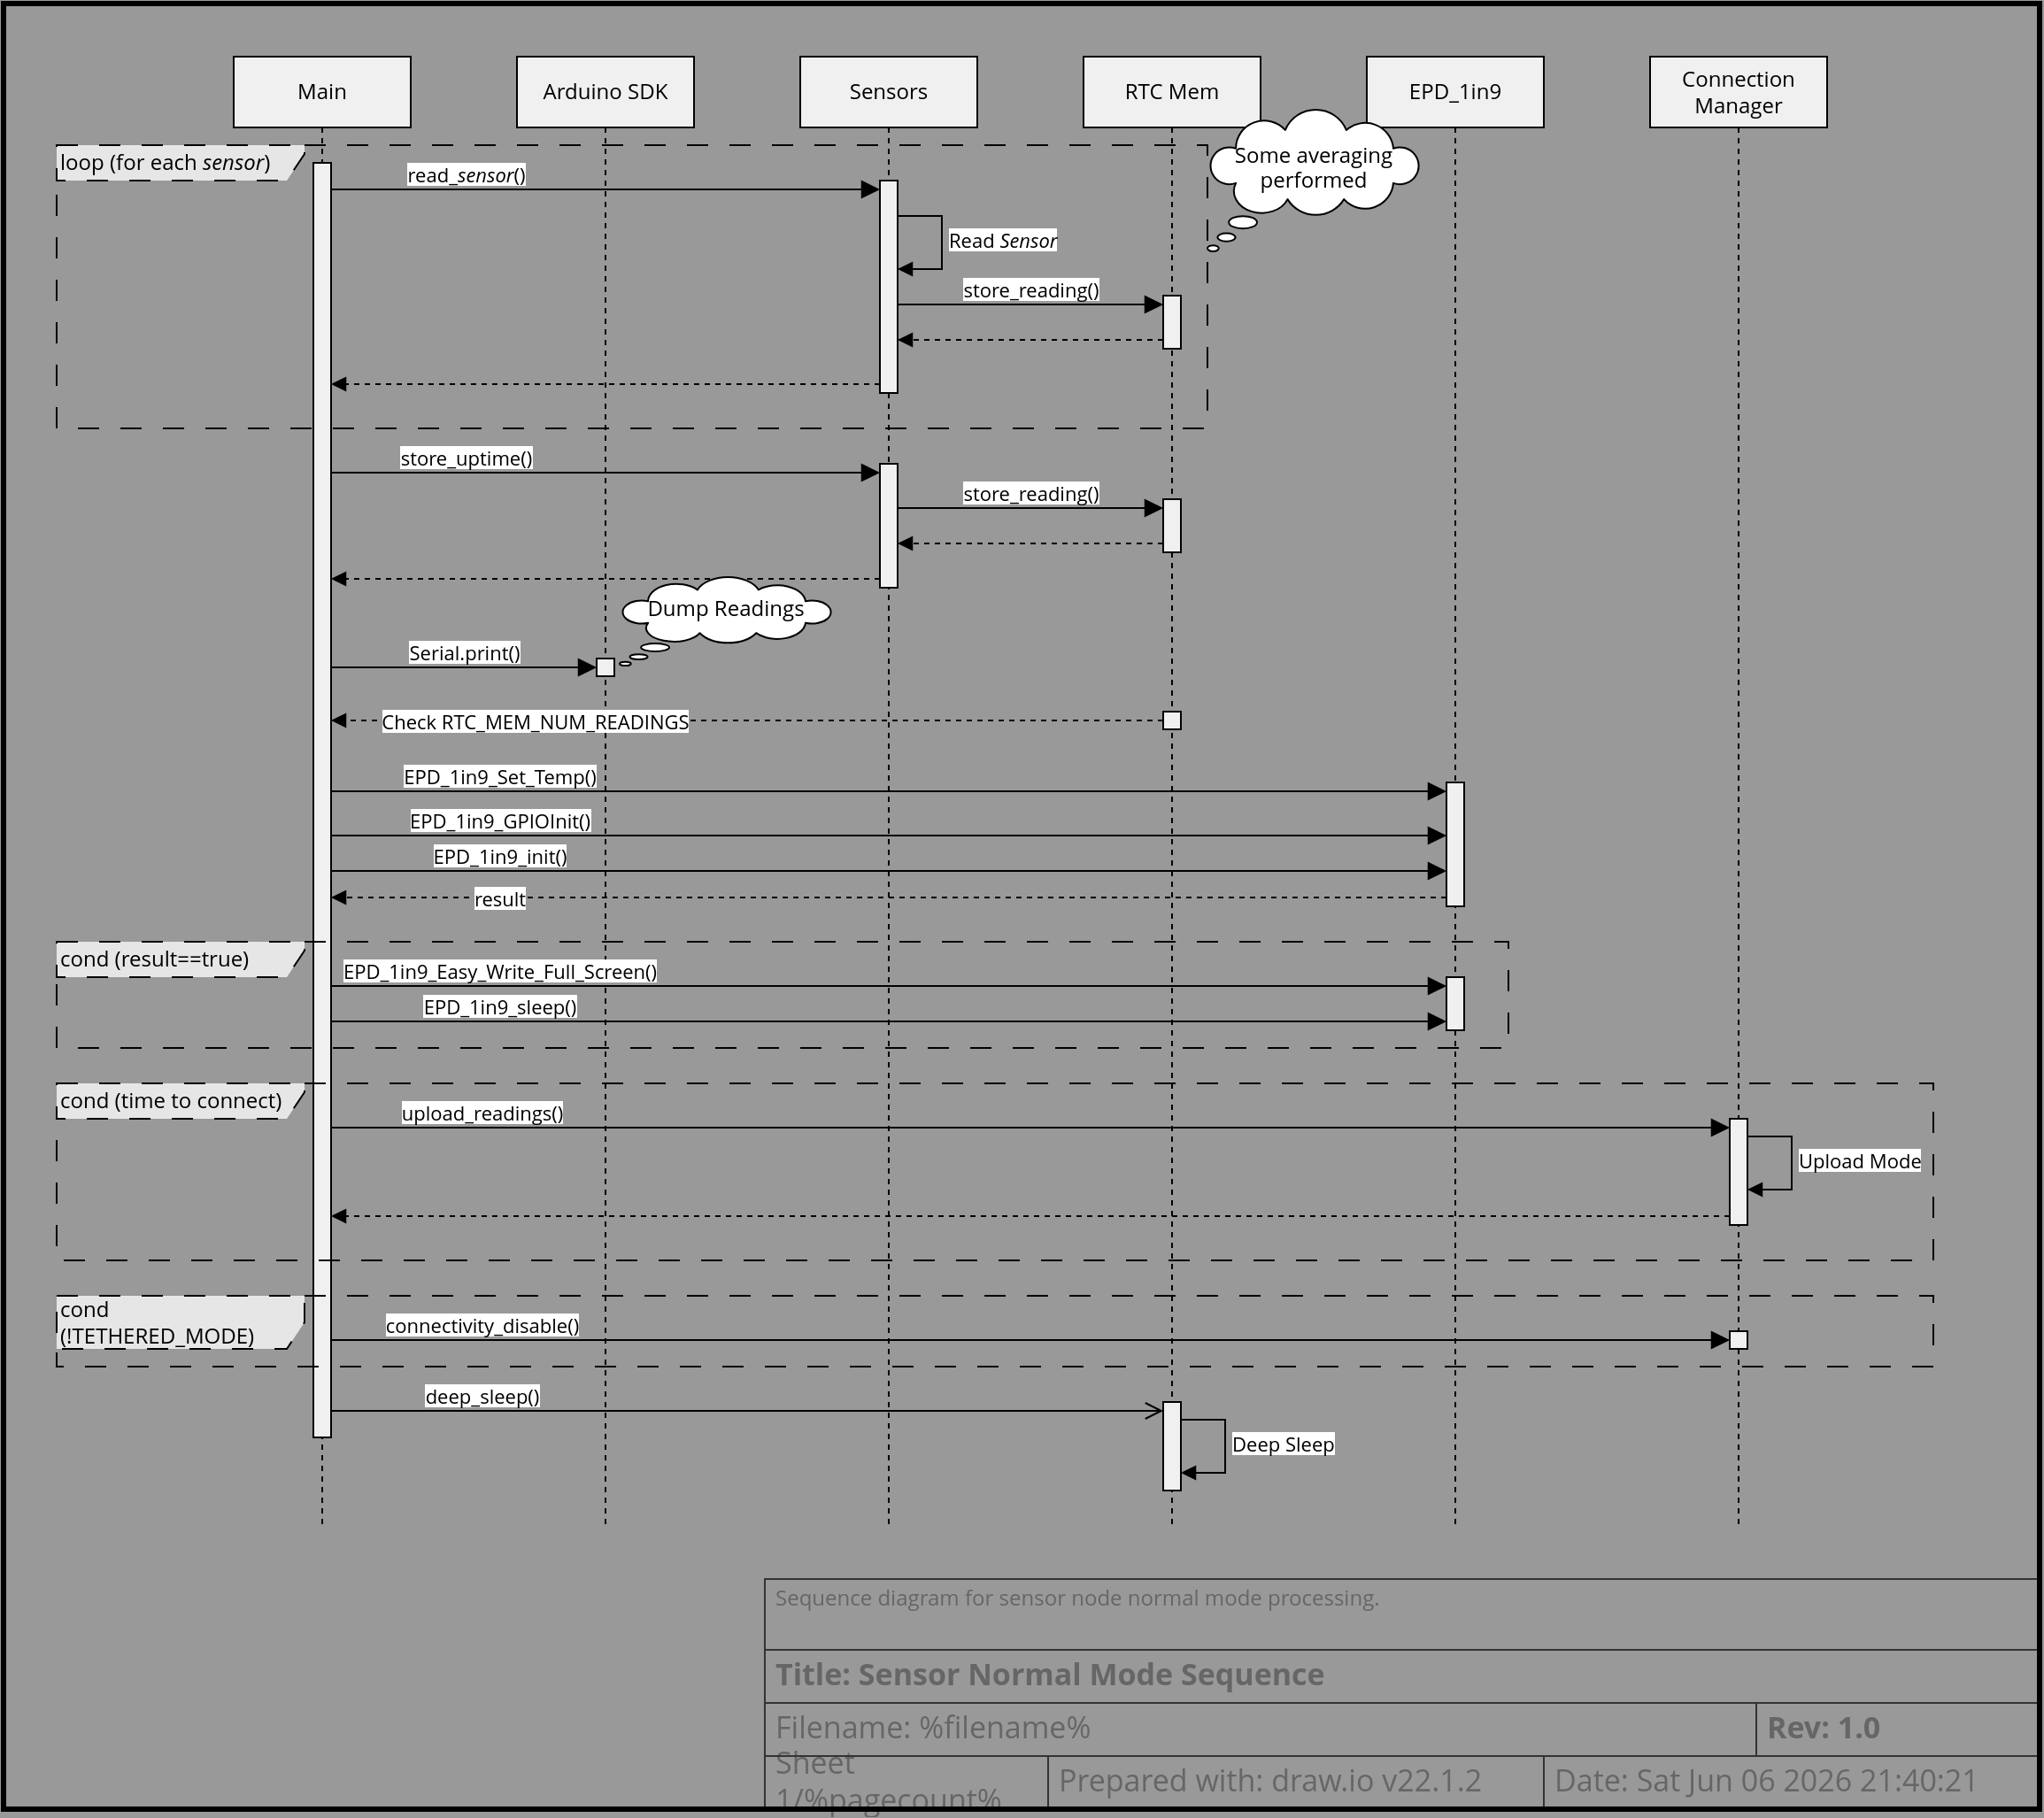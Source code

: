 <mxfile version="22.1.2" type="device">
  <diagram name="Sensor Normal Mode Sequence" id="fo18u6Ch1KVScq3Fo-Wy">
    <mxGraphModel dx="1902" dy="1545" grid="1" gridSize="10" guides="1" tooltips="1" connect="1" arrows="1" fold="1" page="1" pageScale="1" pageWidth="800" pageHeight="350" background="#999999" math="0" shadow="0">
      <root>
        <object label="" description="Sequence diagram for sensor node normal mode processing." rev="1.0" id="0">
          <mxCell />
        </object>
        <object label="Title Block" id="1">
          <mxCell style="locked=1;" parent="0" />
        </object>
        <mxCell id="h7L3MlKvrl_dhOmhB3lf-10" value="Prepared with: draw.io v22.1.2" style="strokeWidth=1;shadow=0;dashed=0;align=center;html=1;shape=mxgraph.mockup.text.textBox;fontColor=#666666;align=left;fontSize=17;spacingLeft=4;spacingTop=-3;whiteSpace=wrap;strokeColor=#333333;mainText=;fillColor=none;fontFamily=Open Sans;movable=1;resizable=1;rotatable=1;deletable=1;editable=1;locked=0;connectable=1;" parent="1" vertex="1">
          <mxGeometry x="220" y="300" width="280" height="30" as="geometry" />
        </mxCell>
        <object label="&lt;div align=&quot;left&quot;&gt;Sheet %pagenumber%/%pagecount%&lt;/div&gt;" placeholders="1" id="h7L3MlKvrl_dhOmhB3lf-12">
          <mxCell style="strokeWidth=1;shadow=0;dashed=0;align=left;html=1;shape=mxgraph.mockup.text.textBox;fontColor=#666666;align=left;fontSize=17;spacingLeft=4;spacingTop=-3;whiteSpace=wrap;strokeColor=#333333;mainText=;fillColor=none;fontFamily=Open Sans;movable=1;resizable=1;rotatable=1;deletable=1;editable=1;locked=0;connectable=1;" parent="1" vertex="1">
            <mxGeometry x="60" y="300" width="160" height="30" as="geometry" />
          </mxCell>
        </object>
        <object label="Date: &lt;font style=&quot;font-size: 17px;&quot;&gt;%date{ddd mmm dd yyyy HH:MM:ss}%&lt;/font&gt;" placeholders="1" id="h7L3MlKvrl_dhOmhB3lf-13">
          <mxCell style="strokeWidth=1;shadow=0;dashed=0;align=center;html=1;shape=mxgraph.mockup.text.textBox;fontColor=#666666;align=left;fontSize=17;spacingLeft=4;spacingTop=-3;whiteSpace=wrap;strokeColor=#333333;mainText=;fillColor=none;fontFamily=Open Sans;movable=1;resizable=1;rotatable=1;deletable=1;editable=1;locked=0;connectable=1;" parent="1" vertex="1">
            <mxGeometry x="500" y="300" width="280" height="30" as="geometry" />
          </mxCell>
        </object>
        <object label="&lt;b&gt;Title: %page%&lt;/b&gt;" placeholders="1" id="h7L3MlKvrl_dhOmhB3lf-14">
          <mxCell style="strokeWidth=1;shadow=0;dashed=0;align=center;html=1;shape=mxgraph.mockup.text.textBox;fontColor=#666666;align=left;fontSize=17;spacingLeft=4;spacingTop=-3;whiteSpace=wrap;strokeColor=#333333;mainText=;fillColor=none;fontFamily=Open Sans;movable=1;resizable=1;rotatable=1;deletable=1;editable=1;locked=0;connectable=1;" parent="1" vertex="1">
            <mxGeometry x="60" y="240" width="720" height="30" as="geometry" />
          </mxCell>
        </object>
        <object label="Filename: %filename%" placeholders="1" id="h7L3MlKvrl_dhOmhB3lf-15">
          <mxCell style="strokeWidth=1;shadow=0;dashed=0;align=center;html=1;shape=mxgraph.mockup.text.textBox;fontColor=#666666;align=left;fontSize=17;spacingLeft=4;spacingTop=-3;whiteSpace=wrap;strokeColor=#333333;mainText=;fillColor=none;fontFamily=Open Sans;movable=1;resizable=1;rotatable=1;deletable=1;editable=1;locked=0;connectable=1;" parent="1" vertex="1">
            <mxGeometry x="60" y="270" width="560" height="30" as="geometry" />
          </mxCell>
        </object>
        <object label="&lt;div align=&quot;left&quot;&gt;%description%&lt;/div&gt;" placeholders="1" id="h7L3MlKvrl_dhOmhB3lf-16">
          <mxCell style="strokeWidth=1;shadow=0;dashed=0;html=1;shape=mxgraph.mockup.text.textBox;fontColor=#666666;align=left;verticalAlign=top;fontSize=12;spacingLeft=4;spacingTop=-3;whiteSpace=wrap;strokeColor=#333333;mainText=;fillColor=none;fontFamily=Open Sans;movable=1;resizable=1;rotatable=1;deletable=1;editable=1;locked=0;connectable=1;" parent="1" vertex="1">
            <mxGeometry x="60" y="200" width="720" height="40" as="geometry" />
          </mxCell>
        </object>
        <object label="&lt;b&gt;Rev: %rev%&lt;br&gt;&lt;/b&gt;" placeholders="1" id="EyKvBmyPNv_MzgSUc5b6-1">
          <mxCell style="strokeWidth=1;shadow=0;dashed=0;align=center;html=1;shape=mxgraph.mockup.text.textBox;fontColor=#666666;align=left;fontSize=17;spacingLeft=4;spacingTop=-3;whiteSpace=wrap;strokeColor=#333333;mainText=;fillColor=none;fontFamily=Open Sans;movable=1;resizable=1;rotatable=1;deletable=1;editable=1;locked=0;connectable=1;" parent="1" vertex="1">
            <mxGeometry x="620" y="270" width="160" height="30" as="geometry" />
          </mxCell>
        </object>
        <object label="Drawing Frame" id="2jkEU8j2_UPUL1MGRyPS-1">
          <mxCell style="locked=1;" parent="0" />
        </object>
        <mxCell id="2jkEU8j2_UPUL1MGRyPS-2" value="" style="rounded=0;whiteSpace=wrap;html=1;fillColor=none;strokeWidth=3;movable=1;resizable=1;rotatable=1;deletable=1;editable=1;locked=0;connectable=1;" parent="2jkEU8j2_UPUL1MGRyPS-1" vertex="1">
          <mxGeometry x="-370" y="-690" width="1150" height="1020" as="geometry" />
        </mxCell>
        <object label="Document" id="NbdiYjX3MhI7OpqD2NvG-1">
          <mxCell parent="0" />
        </object>
        <mxCell id="Vnb5AgPsAo-sSzrVky8_-30" value="Deep Sleep" style="html=1;align=left;spacingLeft=2;endArrow=block;rounded=0;edgeStyle=orthogonalEdgeStyle;curved=0;rounded=0;fontFamily=Open Sans;" edge="1" parent="NbdiYjX3MhI7OpqD2NvG-1">
          <mxGeometry relative="1" as="geometry">
            <mxPoint x="290" y="110" as="sourcePoint" />
            <Array as="points">
              <mxPoint x="320" y="140" />
            </Array>
            <mxPoint x="295" y="140" as="targetPoint" />
          </mxGeometry>
        </mxCell>
        <mxCell id="Vnb5AgPsAo-sSzrVky8_-29" value="Upload Mode" style="html=1;align=left;spacingLeft=2;endArrow=block;rounded=0;edgeStyle=orthogonalEdgeStyle;curved=0;rounded=0;fontFamily=Open Sans;" edge="1" parent="NbdiYjX3MhI7OpqD2NvG-1">
          <mxGeometry relative="1" as="geometry">
            <mxPoint x="610" y="-50" as="sourcePoint" />
            <Array as="points">
              <mxPoint x="640" y="-20" />
            </Array>
            <mxPoint x="615" y="-20" as="targetPoint" />
          </mxGeometry>
        </mxCell>
        <mxCell id="Iwt6Ft-PqrTWGJXxDrMG-68" value="Read &lt;i&gt;Sensor&lt;/i&gt;" style="html=1;align=left;spacingLeft=2;endArrow=block;rounded=0;edgeStyle=orthogonalEdgeStyle;curved=0;rounded=0;fontFamily=Open Sans;" parent="NbdiYjX3MhI7OpqD2NvG-1" edge="1">
          <mxGeometry relative="1" as="geometry">
            <mxPoint x="130" y="-570" as="sourcePoint" />
            <Array as="points">
              <mxPoint x="160" y="-540" />
            </Array>
            <mxPoint x="135" y="-540" as="targetPoint" />
          </mxGeometry>
        </mxCell>
        <mxCell id="Iwt6Ft-PqrTWGJXxDrMG-19" value="Arduino SDK" style="shape=umlLifeline;perimeter=lifelinePerimeter;whiteSpace=wrap;html=1;container=1;dropTarget=0;collapsible=0;recursiveResize=0;outlineConnect=0;portConstraint=eastwest;newEdgeStyle={&quot;curved&quot;:0,&quot;rounded&quot;:0};fontFamily=Open Sans;fillColor=#F0F0F0;" parent="NbdiYjX3MhI7OpqD2NvG-1" vertex="1">
          <mxGeometry x="-80" y="-660" width="100" height="830" as="geometry" />
        </mxCell>
        <mxCell id="Iwt6Ft-PqrTWGJXxDrMG-60" value="" style="html=1;points=[[0,0,0,0,5],[0,1,0,0,-5],[1,0,0,0,5],[1,1,0,0,-5]];perimeter=orthogonalPerimeter;outlineConnect=0;targetShapes=umlLifeline;portConstraint=eastwest;newEdgeStyle={&quot;curved&quot;:0,&quot;rounded&quot;:0};fontFamily=Open Sans;fillColor=#F0F0F0;" parent="Iwt6Ft-PqrTWGJXxDrMG-19" vertex="1">
          <mxGeometry x="45" y="340" width="10" height="10" as="geometry" />
        </mxCell>
        <mxCell id="Iwt6Ft-PqrTWGJXxDrMG-20" value="Sensors" style="shape=umlLifeline;perimeter=lifelinePerimeter;whiteSpace=wrap;html=1;container=1;dropTarget=0;collapsible=0;recursiveResize=0;outlineConnect=0;portConstraint=eastwest;newEdgeStyle={&quot;curved&quot;:0,&quot;rounded&quot;:0};fontFamily=Open Sans;fillColor=#F0F0F0;" parent="NbdiYjX3MhI7OpqD2NvG-1" vertex="1">
          <mxGeometry x="80" y="-660" width="100" height="830" as="geometry" />
        </mxCell>
        <mxCell id="Iwt6Ft-PqrTWGJXxDrMG-31" value="" style="html=1;points=[[0,0,0,0,5],[0,1,0,0,-5],[1,0,0,0,5],[1,1,0,0,-5]];perimeter=orthogonalPerimeter;outlineConnect=0;targetShapes=umlLifeline;portConstraint=eastwest;newEdgeStyle={&quot;curved&quot;:0,&quot;rounded&quot;:0};fontFamily=Open Sans;fillColor=#F0F0F0;" parent="Iwt6Ft-PqrTWGJXxDrMG-20" vertex="1">
          <mxGeometry x="45" y="70" width="10" height="120" as="geometry" />
        </mxCell>
        <mxCell id="Vnb5AgPsAo-sSzrVky8_-3" value="" style="html=1;points=[[0,0,0,0,5],[0,1,0,0,-5],[1,0,0,0,5],[1,1,0,0,-5]];perimeter=orthogonalPerimeter;outlineConnect=0;targetShapes=umlLifeline;portConstraint=eastwest;newEdgeStyle={&quot;curved&quot;:0,&quot;rounded&quot;:0};fontFamily=Open Sans;fillColor=#F0F0F0;" vertex="1" parent="Iwt6Ft-PqrTWGJXxDrMG-20">
          <mxGeometry x="45" y="230" width="10" height="70" as="geometry" />
        </mxCell>
        <mxCell id="Iwt6Ft-PqrTWGJXxDrMG-27" value="read_&lt;i&gt;sensor&lt;/i&gt;()" style="html=1;verticalAlign=bottom;endArrow=block;endSize=8;curved=0;rounded=0;fontFamily=Open Sans;entryX=0;entryY=0;entryDx=0;entryDy=5;entryPerimeter=0;endFill=1;fontSize=11;" parent="NbdiYjX3MhI7OpqD2NvG-1" source="Iwt6Ft-PqrTWGJXxDrMG-22" target="Iwt6Ft-PqrTWGJXxDrMG-31" edge="1">
          <mxGeometry x="-0.513" width="80" relative="1" as="geometry">
            <mxPoint x="15" y="-570" as="sourcePoint" />
            <mxPoint x="205" y="-570" as="targetPoint" />
            <mxPoint as="offset" />
          </mxGeometry>
        </mxCell>
        <mxCell id="Iwt6Ft-PqrTWGJXxDrMG-18" value="Main" style="shape=umlLifeline;perimeter=lifelinePerimeter;whiteSpace=wrap;html=1;container=1;dropTarget=0;collapsible=0;recursiveResize=0;outlineConnect=0;portConstraint=eastwest;newEdgeStyle={&quot;curved&quot;:0,&quot;rounded&quot;:0};fontFamily=Open Sans;fillColor=#F0F0F0;" parent="NbdiYjX3MhI7OpqD2NvG-1" vertex="1">
          <mxGeometry x="-240" y="-660" width="100" height="830" as="geometry" />
        </mxCell>
        <mxCell id="Iwt6Ft-PqrTWGJXxDrMG-22" value="" style="html=1;points=[[0,0,0,0,5],[0,1,0,0,-5],[1,0,0,0,5],[1,1,0,0,-5]];perimeter=orthogonalPerimeter;outlineConnect=0;targetShapes=umlLifeline;portConstraint=eastwest;newEdgeStyle={&quot;curved&quot;:0,&quot;rounded&quot;:0};fontFamily=Open Sans;fillColor=#F0F0F0;" parent="Iwt6Ft-PqrTWGJXxDrMG-18" vertex="1">
          <mxGeometry x="45" y="60" width="10" height="720" as="geometry" />
        </mxCell>
        <mxCell id="Iwt6Ft-PqrTWGJXxDrMG-33" value="EPD_1in9" style="shape=umlLifeline;perimeter=lifelinePerimeter;whiteSpace=wrap;html=1;container=1;dropTarget=0;collapsible=0;recursiveResize=0;outlineConnect=0;portConstraint=eastwest;newEdgeStyle={&quot;curved&quot;:0,&quot;rounded&quot;:0};fontFamily=Open Sans;fillColor=#F0F0F0;" parent="NbdiYjX3MhI7OpqD2NvG-1" vertex="1">
          <mxGeometry x="400" y="-660" width="100" height="830" as="geometry" />
        </mxCell>
        <mxCell id="Iwt6Ft-PqrTWGJXxDrMG-63" value="" style="html=1;points=[[0,0,0,0,5],[0,1,0,0,-5],[1,0,0,0,5],[1,1,0,0,-5]];perimeter=orthogonalPerimeter;outlineConnect=0;targetShapes=umlLifeline;portConstraint=eastwest;newEdgeStyle={&quot;curved&quot;:0,&quot;rounded&quot;:0};fontFamily=Open Sans;fillColor=#F0F0F0;" parent="Iwt6Ft-PqrTWGJXxDrMG-33" vertex="1">
          <mxGeometry x="45" y="410" width="10" height="70" as="geometry" />
        </mxCell>
        <mxCell id="Vnb5AgPsAo-sSzrVky8_-21" value="" style="html=1;points=[[0,0,0,0,5],[0,1,0,0,-5],[1,0,0,0,5],[1,1,0,0,-5]];perimeter=orthogonalPerimeter;outlineConnect=0;targetShapes=umlLifeline;portConstraint=eastwest;newEdgeStyle={&quot;curved&quot;:0,&quot;rounded&quot;:0};fontFamily=Open Sans;fillColor=#F0F0F0;" vertex="1" parent="Iwt6Ft-PqrTWGJXxDrMG-33">
          <mxGeometry x="45" y="520" width="10" height="30" as="geometry" />
        </mxCell>
        <mxCell id="X4nFBjzq5EHVSmgv_8_O-1" value="Connection Manager" style="shape=umlLifeline;perimeter=lifelinePerimeter;whiteSpace=wrap;html=1;container=1;dropTarget=0;collapsible=0;recursiveResize=0;outlineConnect=0;portConstraint=eastwest;newEdgeStyle={&quot;curved&quot;:0,&quot;rounded&quot;:0};fontFamily=Open Sans;fillColor=#F0F0F0;" parent="NbdiYjX3MhI7OpqD2NvG-1" vertex="1">
          <mxGeometry x="560" y="-660" width="100" height="830" as="geometry" />
        </mxCell>
        <mxCell id="X4nFBjzq5EHVSmgv_8_O-6" value="" style="html=1;points=[[0,0,0,0,5],[0,1,0,0,-5],[1,0,0,0,5],[1,1,0,0,-5]];perimeter=orthogonalPerimeter;outlineConnect=0;targetShapes=umlLifeline;portConstraint=eastwest;newEdgeStyle={&quot;curved&quot;:0,&quot;rounded&quot;:0};fontFamily=Open Sans;fillColor=#F0F0F0;" parent="X4nFBjzq5EHVSmgv_8_O-1" vertex="1">
          <mxGeometry x="45" y="600" width="10" height="60" as="geometry" />
        </mxCell>
        <mxCell id="Vnb5AgPsAo-sSzrVky8_-26" value="" style="html=1;points=[[0,0,0,0,5],[0,1,0,0,-5],[1,0,0,0,5],[1,1,0,0,-5]];perimeter=orthogonalPerimeter;outlineConnect=0;targetShapes=umlLifeline;portConstraint=eastwest;newEdgeStyle={&quot;curved&quot;:0,&quot;rounded&quot;:0};fontFamily=Open Sans;fillColor=#F0F0F0;" vertex="1" parent="X4nFBjzq5EHVSmgv_8_O-1">
          <mxGeometry x="45" y="720" width="10" height="10" as="geometry" />
        </mxCell>
        <mxCell id="X4nFBjzq5EHVSmgv_8_O-9" value="RTC Mem" style="shape=umlLifeline;perimeter=lifelinePerimeter;whiteSpace=wrap;html=1;container=1;dropTarget=0;collapsible=0;recursiveResize=0;outlineConnect=0;portConstraint=eastwest;newEdgeStyle={&quot;curved&quot;:0,&quot;rounded&quot;:0};fontFamily=Open Sans;fillColor=#F0F0F0;" parent="NbdiYjX3MhI7OpqD2NvG-1" vertex="1">
          <mxGeometry x="240" y="-660" width="100" height="830" as="geometry" />
        </mxCell>
        <mxCell id="X4nFBjzq5EHVSmgv_8_O-11" value="" style="html=1;points=[[0,0,0,0,5],[0,1,0,0,-5],[1,0,0,0,5],[1,1,0,0,-5]];perimeter=orthogonalPerimeter;outlineConnect=0;targetShapes=umlLifeline;portConstraint=eastwest;newEdgeStyle={&quot;curved&quot;:0,&quot;rounded&quot;:0};fontFamily=Open Sans;fillColor=#F0F0F0;" parent="X4nFBjzq5EHVSmgv_8_O-9" vertex="1">
          <mxGeometry x="45" y="135" width="10" height="30" as="geometry" />
        </mxCell>
        <mxCell id="X4nFBjzq5EHVSmgv_8_O-42" value="" style="html=1;points=[[0,0,0,0,5],[0,1,0,0,-5],[1,0,0,0,5],[1,1,0,0,-5]];perimeter=orthogonalPerimeter;outlineConnect=0;targetShapes=umlLifeline;portConstraint=eastwest;newEdgeStyle={&quot;curved&quot;:0,&quot;rounded&quot;:0};fontFamily=Open Sans;fillColor=#F0F0F0;" parent="X4nFBjzq5EHVSmgv_8_O-9" vertex="1">
          <mxGeometry x="45" y="760" width="10" height="50" as="geometry" />
        </mxCell>
        <mxCell id="Vnb5AgPsAo-sSzrVky8_-9" value="" style="html=1;points=[[0,0,0,0,5],[0,1,0,0,-5],[1,0,0,0,5],[1,1,0,0,-5]];perimeter=orthogonalPerimeter;outlineConnect=0;targetShapes=umlLifeline;portConstraint=eastwest;newEdgeStyle={&quot;curved&quot;:0,&quot;rounded&quot;:0};fontFamily=Open Sans;fillColor=#F0F0F0;" vertex="1" parent="X4nFBjzq5EHVSmgv_8_O-9">
          <mxGeometry x="45" y="250" width="10" height="30" as="geometry" />
        </mxCell>
        <mxCell id="Vnb5AgPsAo-sSzrVky8_-15" value="" style="html=1;points=[[0,0,0,0,5],[0,1,0,0,-5],[1,0,0,0,5],[1,1,0,0,-5]];perimeter=orthogonalPerimeter;outlineConnect=0;targetShapes=umlLifeline;portConstraint=eastwest;newEdgeStyle={&quot;curved&quot;:0,&quot;rounded&quot;:0};fontFamily=Open Sans;fillColor=#F0F0F0;" vertex="1" parent="X4nFBjzq5EHVSmgv_8_O-9">
          <mxGeometry x="45" y="370" width="10" height="10" as="geometry" />
        </mxCell>
        <mxCell id="X4nFBjzq5EHVSmgv_8_O-20" style="rounded=0;orthogonalLoop=1;jettySize=auto;html=1;exitX=0;exitY=1;exitDx=0;exitDy=-5;exitPerimeter=0;dashed=1;endArrow=block;endFill=1;" parent="NbdiYjX3MhI7OpqD2NvG-1" source="Iwt6Ft-PqrTWGJXxDrMG-31" target="Iwt6Ft-PqrTWGJXxDrMG-22" edge="1">
          <mxGeometry relative="1" as="geometry" />
        </mxCell>
        <mxCell id="X4nFBjzq5EHVSmgv_8_O-21" value="store_reading()" style="html=1;verticalAlign=bottom;endArrow=block;endSize=8;curved=0;rounded=0;fontFamily=Open Sans;endFill=1;entryX=0;entryY=0;entryDx=0;entryDy=5;entryPerimeter=0;fontSize=11;" parent="NbdiYjX3MhI7OpqD2NvG-1" source="Iwt6Ft-PqrTWGJXxDrMG-31" target="X4nFBjzq5EHVSmgv_8_O-11" edge="1">
          <mxGeometry width="80" relative="1" as="geometry">
            <mxPoint x="-175" y="-535" as="sourcePoint" />
            <mxPoint x="290" y="-545" as="targetPoint" />
            <mxPoint as="offset" />
          </mxGeometry>
        </mxCell>
        <mxCell id="X4nFBjzq5EHVSmgv_8_O-23" style="rounded=0;orthogonalLoop=1;jettySize=auto;html=1;exitX=0;exitY=1;exitDx=0;exitDy=-5;exitPerimeter=0;dashed=1;endArrow=block;endFill=1;" parent="NbdiYjX3MhI7OpqD2NvG-1" source="X4nFBjzq5EHVSmgv_8_O-11" target="Iwt6Ft-PqrTWGJXxDrMG-31" edge="1">
          <mxGeometry relative="1" as="geometry">
            <mxPoint x="175" y="-495" as="sourcePoint" />
            <mxPoint x="-175" y="-495" as="targetPoint" />
          </mxGeometry>
        </mxCell>
        <mxCell id="X4nFBjzq5EHVSmgv_8_O-32" value="EPD_1in9_Set_Temp()" style="html=1;verticalAlign=bottom;endArrow=block;endSize=8;curved=0;rounded=0;fontFamily=Open Sans;entryX=0;entryY=0;entryDx=0;entryDy=5;entryPerimeter=0;endFill=1;fontSize=11;" parent="NbdiYjX3MhI7OpqD2NvG-1" source="Iwt6Ft-PqrTWGJXxDrMG-22" target="Iwt6Ft-PqrTWGJXxDrMG-63" edge="1">
          <mxGeometry x="-0.698" width="80" relative="1" as="geometry">
            <mxPoint x="110" y="-275" as="sourcePoint" />
            <mxPoint x="415" y="-275" as="targetPoint" />
            <mxPoint as="offset" />
          </mxGeometry>
        </mxCell>
        <mxCell id="X4nFBjzq5EHVSmgv_8_O-33" value="result" style="rounded=0;orthogonalLoop=1;jettySize=auto;html=1;exitX=0;exitY=1;exitDx=0;exitDy=-5;exitPerimeter=0;dashed=1;endArrow=block;endFill=1;fontFamily=Open Sans;" parent="NbdiYjX3MhI7OpqD2NvG-1" source="Iwt6Ft-PqrTWGJXxDrMG-63" target="Iwt6Ft-PqrTWGJXxDrMG-22" edge="1">
          <mxGeometry x="0.698" relative="1" as="geometry">
            <mxPoint x="135" y="-505" as="sourcePoint" />
            <mxPoint x="-175" y="-505" as="targetPoint" />
            <mxPoint as="offset" />
          </mxGeometry>
        </mxCell>
        <mxCell id="X4nFBjzq5EHVSmgv_8_O-34" value="upload_readings()" style="html=1;verticalAlign=bottom;endArrow=block;endSize=8;curved=0;rounded=0;fontFamily=Open Sans;entryX=0;entryY=0;entryDx=0;entryDy=5;entryPerimeter=0;endFill=1;fontSize=11;" parent="NbdiYjX3MhI7OpqD2NvG-1" source="Iwt6Ft-PqrTWGJXxDrMG-22" target="X4nFBjzq5EHVSmgv_8_O-6" edge="1">
          <mxGeometry x="-0.785" width="80" relative="1" as="geometry">
            <mxPoint x="135" y="-55" as="sourcePoint" />
            <mxPoint x="455" y="-275" as="targetPoint" />
            <mxPoint as="offset" />
          </mxGeometry>
        </mxCell>
        <mxCell id="X4nFBjzq5EHVSmgv_8_O-39" style="rounded=0;orthogonalLoop=1;jettySize=auto;html=1;exitX=0;exitY=1;exitDx=0;exitDy=-5;exitPerimeter=0;dashed=1;endArrow=block;endFill=1;" parent="NbdiYjX3MhI7OpqD2NvG-1" source="X4nFBjzq5EHVSmgv_8_O-6" target="Iwt6Ft-PqrTWGJXxDrMG-22" edge="1">
          <mxGeometry relative="1" as="geometry">
            <mxPoint x="450" y="-260" as="sourcePoint" />
            <mxPoint x="135" y="-10" as="targetPoint" />
          </mxGeometry>
        </mxCell>
        <mxCell id="X4nFBjzq5EHVSmgv_8_O-44" value="cond (time to connect)" style="shape=umlFrame;whiteSpace=wrap;html=1;pointerEvents=0;fillColor=#E6E6E6;width=140;height=20;fontFamily=Open Sans;dashed=1;align=left;dashPattern=12 12;" parent="NbdiYjX3MhI7OpqD2NvG-1" vertex="1">
          <mxGeometry x="-340" y="-80" width="1060" height="100" as="geometry" />
        </mxCell>
        <mxCell id="Vnb5AgPsAo-sSzrVky8_-2" value="Some averaging performed&lt;br&gt;&amp;nbsp;" style="whiteSpace=wrap;html=1;shape=mxgraph.basic.cloud_callout;fontFamily=Open Sans;verticalAlign=middle;direction=east;" vertex="1" parent="NbdiYjX3MhI7OpqD2NvG-1">
          <mxGeometry x="310" y="-630" width="120" height="80" as="geometry" />
        </mxCell>
        <mxCell id="Vnb5AgPsAo-sSzrVky8_-4" value="store_uptime()" style="html=1;verticalAlign=bottom;endArrow=block;endSize=8;curved=0;rounded=0;fontFamily=Open Sans;entryX=0;entryY=0;entryDx=0;entryDy=5;entryPerimeter=0;endFill=1;fontSize=11;" edge="1" parent="NbdiYjX3MhI7OpqD2NvG-1" source="Iwt6Ft-PqrTWGJXxDrMG-22" target="Vnb5AgPsAo-sSzrVky8_-3">
          <mxGeometry x="-0.513" width="80" relative="1" as="geometry">
            <mxPoint x="-175" y="-575" as="sourcePoint" />
            <mxPoint x="135" y="-575" as="targetPoint" />
            <mxPoint as="offset" />
          </mxGeometry>
        </mxCell>
        <mxCell id="Vnb5AgPsAo-sSzrVky8_-8" value="store_reading()" style="html=1;verticalAlign=bottom;endArrow=block;endSize=8;curved=0;rounded=0;fontFamily=Open Sans;endFill=1;entryX=0;entryY=0;entryDx=0;entryDy=5;entryPerimeter=0;fontSize=11;" edge="1" target="Vnb5AgPsAo-sSzrVky8_-9" parent="NbdiYjX3MhI7OpqD2NvG-1" source="Vnb5AgPsAo-sSzrVky8_-3">
          <mxGeometry width="80" relative="1" as="geometry">
            <mxPoint x="130" y="-405" as="sourcePoint" />
            <mxPoint x="285" y="-430" as="targetPoint" />
            <mxPoint as="offset" />
          </mxGeometry>
        </mxCell>
        <mxCell id="Vnb5AgPsAo-sSzrVky8_-10" style="rounded=0;orthogonalLoop=1;jettySize=auto;html=1;dashed=1;endArrow=block;endFill=1;exitX=0;exitY=1;exitDx=0;exitDy=-5;exitPerimeter=0;" edge="1" source="Vnb5AgPsAo-sSzrVky8_-9" parent="NbdiYjX3MhI7OpqD2NvG-1" target="Vnb5AgPsAo-sSzrVky8_-3">
          <mxGeometry relative="1" as="geometry">
            <mxPoint x="170" y="-380" as="sourcePoint" />
            <mxPoint x="130" y="-385" as="targetPoint" />
          </mxGeometry>
        </mxCell>
        <mxCell id="Vnb5AgPsAo-sSzrVky8_-12" style="rounded=0;orthogonalLoop=1;jettySize=auto;html=1;exitX=0;exitY=1;exitDx=0;exitDy=-5;exitPerimeter=0;dashed=1;endArrow=block;endFill=1;" edge="1" parent="NbdiYjX3MhI7OpqD2NvG-1" source="Vnb5AgPsAo-sSzrVky8_-3" target="Iwt6Ft-PqrTWGJXxDrMG-22">
          <mxGeometry relative="1" as="geometry">
            <mxPoint x="135" y="-465" as="sourcePoint" />
            <mxPoint x="-175" y="-465" as="targetPoint" />
          </mxGeometry>
        </mxCell>
        <mxCell id="Vnb5AgPsAo-sSzrVky8_-13" value="Serial.print()" style="html=1;verticalAlign=bottom;endArrow=block;endSize=8;curved=0;rounded=0;fontFamily=Open Sans;entryX=0;entryY=0;entryDx=0;entryDy=5;entryPerimeter=0;endFill=1;fontSize=11;" edge="1" parent="NbdiYjX3MhI7OpqD2NvG-1" source="Iwt6Ft-PqrTWGJXxDrMG-22" target="Iwt6Ft-PqrTWGJXxDrMG-60">
          <mxGeometry width="80" relative="1" as="geometry">
            <mxPoint x="-175" y="-415" as="sourcePoint" />
            <mxPoint x="135" y="-415" as="targetPoint" />
            <mxPoint as="offset" />
          </mxGeometry>
        </mxCell>
        <mxCell id="Vnb5AgPsAo-sSzrVky8_-14" value="Dump Readings&lt;br&gt;&amp;nbsp;" style="whiteSpace=wrap;html=1;shape=mxgraph.basic.cloud_callout;fontFamily=Open Sans;verticalAlign=middle;direction=east;" vertex="1" parent="NbdiYjX3MhI7OpqD2NvG-1">
          <mxGeometry x="-22" y="-366" width="120" height="50" as="geometry" />
        </mxCell>
        <mxCell id="Vnb5AgPsAo-sSzrVky8_-16" value="Check RTC_MEM_NUM_READINGS" style="rounded=0;orthogonalLoop=1;jettySize=auto;html=1;exitX=0;exitY=0;exitDx=0;exitDy=5;exitPerimeter=0;dashed=1;endArrow=block;endFill=1;fontFamily=Open Sans;" edge="1" parent="NbdiYjX3MhI7OpqD2NvG-1" source="Vnb5AgPsAo-sSzrVky8_-15" target="Iwt6Ft-PqrTWGJXxDrMG-22">
          <mxGeometry x="0.511" relative="1" as="geometry">
            <mxPoint x="135" y="-465" as="sourcePoint" />
            <mxPoint x="-175" y="-465" as="targetPoint" />
            <mxPoint as="offset" />
          </mxGeometry>
        </mxCell>
        <mxCell id="Vnb5AgPsAo-sSzrVky8_-17" value="EPD_1in9_GPIOInit()" style="html=1;verticalAlign=bottom;endArrow=block;endSize=8;curved=0;rounded=0;fontFamily=Open Sans;endFill=1;fontSize=11;" edge="1" parent="NbdiYjX3MhI7OpqD2NvG-1">
          <mxGeometry x="-0.698" width="80" relative="1" as="geometry">
            <mxPoint x="-185" y="-220" as="sourcePoint" />
            <mxPoint x="445" y="-220" as="targetPoint" />
            <mxPoint as="offset" />
          </mxGeometry>
        </mxCell>
        <mxCell id="Vnb5AgPsAo-sSzrVky8_-19" value="EPD_1in9_init()" style="html=1;verticalAlign=bottom;endArrow=block;endSize=8;curved=0;rounded=0;fontFamily=Open Sans;endFill=1;fontSize=11;" edge="1" parent="NbdiYjX3MhI7OpqD2NvG-1">
          <mxGeometry x="-0.698" width="80" relative="1" as="geometry">
            <mxPoint x="-185" y="-200" as="sourcePoint" />
            <mxPoint x="445" y="-200" as="targetPoint" />
            <mxPoint as="offset" />
          </mxGeometry>
        </mxCell>
        <mxCell id="Vnb5AgPsAo-sSzrVky8_-22" value="EPD_1in9_Easy_Write_Full_Screen()" style="html=1;verticalAlign=bottom;endArrow=block;endSize=8;curved=0;rounded=0;fontFamily=Open Sans;entryX=0;entryY=0;entryDx=0;entryDy=5;entryPerimeter=0;endFill=1;fontSize=11;" edge="1" parent="NbdiYjX3MhI7OpqD2NvG-1" source="Iwt6Ft-PqrTWGJXxDrMG-22" target="Vnb5AgPsAo-sSzrVky8_-21">
          <mxGeometry x="-0.698" width="80" relative="1" as="geometry">
            <mxPoint x="-175" y="-235" as="sourcePoint" />
            <mxPoint x="455" y="-235" as="targetPoint" />
            <mxPoint as="offset" />
          </mxGeometry>
        </mxCell>
        <mxCell id="Vnb5AgPsAo-sSzrVky8_-23" value="EPD_1in9_sleep()" style="html=1;verticalAlign=bottom;endArrow=block;endSize=8;curved=0;rounded=0;fontFamily=Open Sans;entryX=0;entryY=1;entryDx=0;entryDy=-5;entryPerimeter=0;endFill=1;fontSize=11;" edge="1" parent="NbdiYjX3MhI7OpqD2NvG-1" source="Iwt6Ft-PqrTWGJXxDrMG-22" target="Vnb5AgPsAo-sSzrVky8_-21">
          <mxGeometry x="-0.698" width="80" relative="1" as="geometry">
            <mxPoint x="-175" y="-135" as="sourcePoint" />
            <mxPoint x="455" y="-135" as="targetPoint" />
            <mxPoint as="offset" />
          </mxGeometry>
        </mxCell>
        <mxCell id="Vnb5AgPsAo-sSzrVky8_-24" value="cond&lt;br&gt;(!TETHERED_MODE)" style="shape=umlFrame;whiteSpace=wrap;html=1;pointerEvents=0;fillColor=#E6E6E6;width=140;height=30;fontFamily=Open Sans;dashed=1;align=left;dashPattern=12 12;" vertex="1" parent="NbdiYjX3MhI7OpqD2NvG-1">
          <mxGeometry x="-340" y="40" width="1060" height="40" as="geometry" />
        </mxCell>
        <mxCell id="Vnb5AgPsAo-sSzrVky8_-28" value="connectivity_disable()" style="html=1;verticalAlign=bottom;endArrow=block;endSize=8;curved=0;rounded=0;fontFamily=Open Sans;entryX=0;entryY=0;entryDx=0;entryDy=5;entryPerimeter=0;endFill=1;fontSize=11;" edge="1" parent="NbdiYjX3MhI7OpqD2NvG-1" source="Iwt6Ft-PqrTWGJXxDrMG-22" target="Vnb5AgPsAo-sSzrVky8_-26">
          <mxGeometry x="-0.785" width="80" relative="1" as="geometry">
            <mxPoint x="-150" y="54.5" as="sourcePoint" />
            <mxPoint x="480" y="54.5" as="targetPoint" />
            <mxPoint as="offset" />
          </mxGeometry>
        </mxCell>
        <mxCell id="Vnb5AgPsAo-sSzrVky8_-33" value="deep_sleep()" style="html=1;verticalAlign=bottom;endArrow=open;endSize=8;curved=0;rounded=0;fontFamily=Open Sans;entryX=0;entryY=0;entryDx=0;entryDy=5;entryPerimeter=0;endFill=0;fontSize=11;" edge="1" parent="NbdiYjX3MhI7OpqD2NvG-1" source="Iwt6Ft-PqrTWGJXxDrMG-22" target="X4nFBjzq5EHVSmgv_8_O-42">
          <mxGeometry x="-0.638" width="80" relative="1" as="geometry">
            <mxPoint x="-175" y="110" as="sourcePoint" />
            <mxPoint x="615" y="110" as="targetPoint" />
            <mxPoint as="offset" />
          </mxGeometry>
        </mxCell>
        <mxCell id="Vnb5AgPsAo-sSzrVky8_-1" value="loop (for each &lt;i&gt;sensor&lt;/i&gt;)" style="shape=umlFrame;whiteSpace=wrap;html=1;pointerEvents=0;fillColor=#E6E6E6;width=140;height=20;fontFamily=Open Sans;dashed=1;align=left;dashPattern=12 12;" vertex="1" parent="NbdiYjX3MhI7OpqD2NvG-1">
          <mxGeometry x="-340" y="-610" width="650" height="160" as="geometry" />
        </mxCell>
        <mxCell id="Vnb5AgPsAo-sSzrVky8_-20" value="cond (result==true)" style="shape=umlFrame;whiteSpace=wrap;html=1;pointerEvents=0;fillColor=#E6E6E6;width=140;height=20;fontFamily=Open Sans;dashed=1;align=left;dashPattern=12 12;" vertex="1" parent="NbdiYjX3MhI7OpqD2NvG-1">
          <mxGeometry x="-340" y="-160" width="820" height="60" as="geometry" />
        </mxCell>
      </root>
    </mxGraphModel>
  </diagram>
</mxfile>
